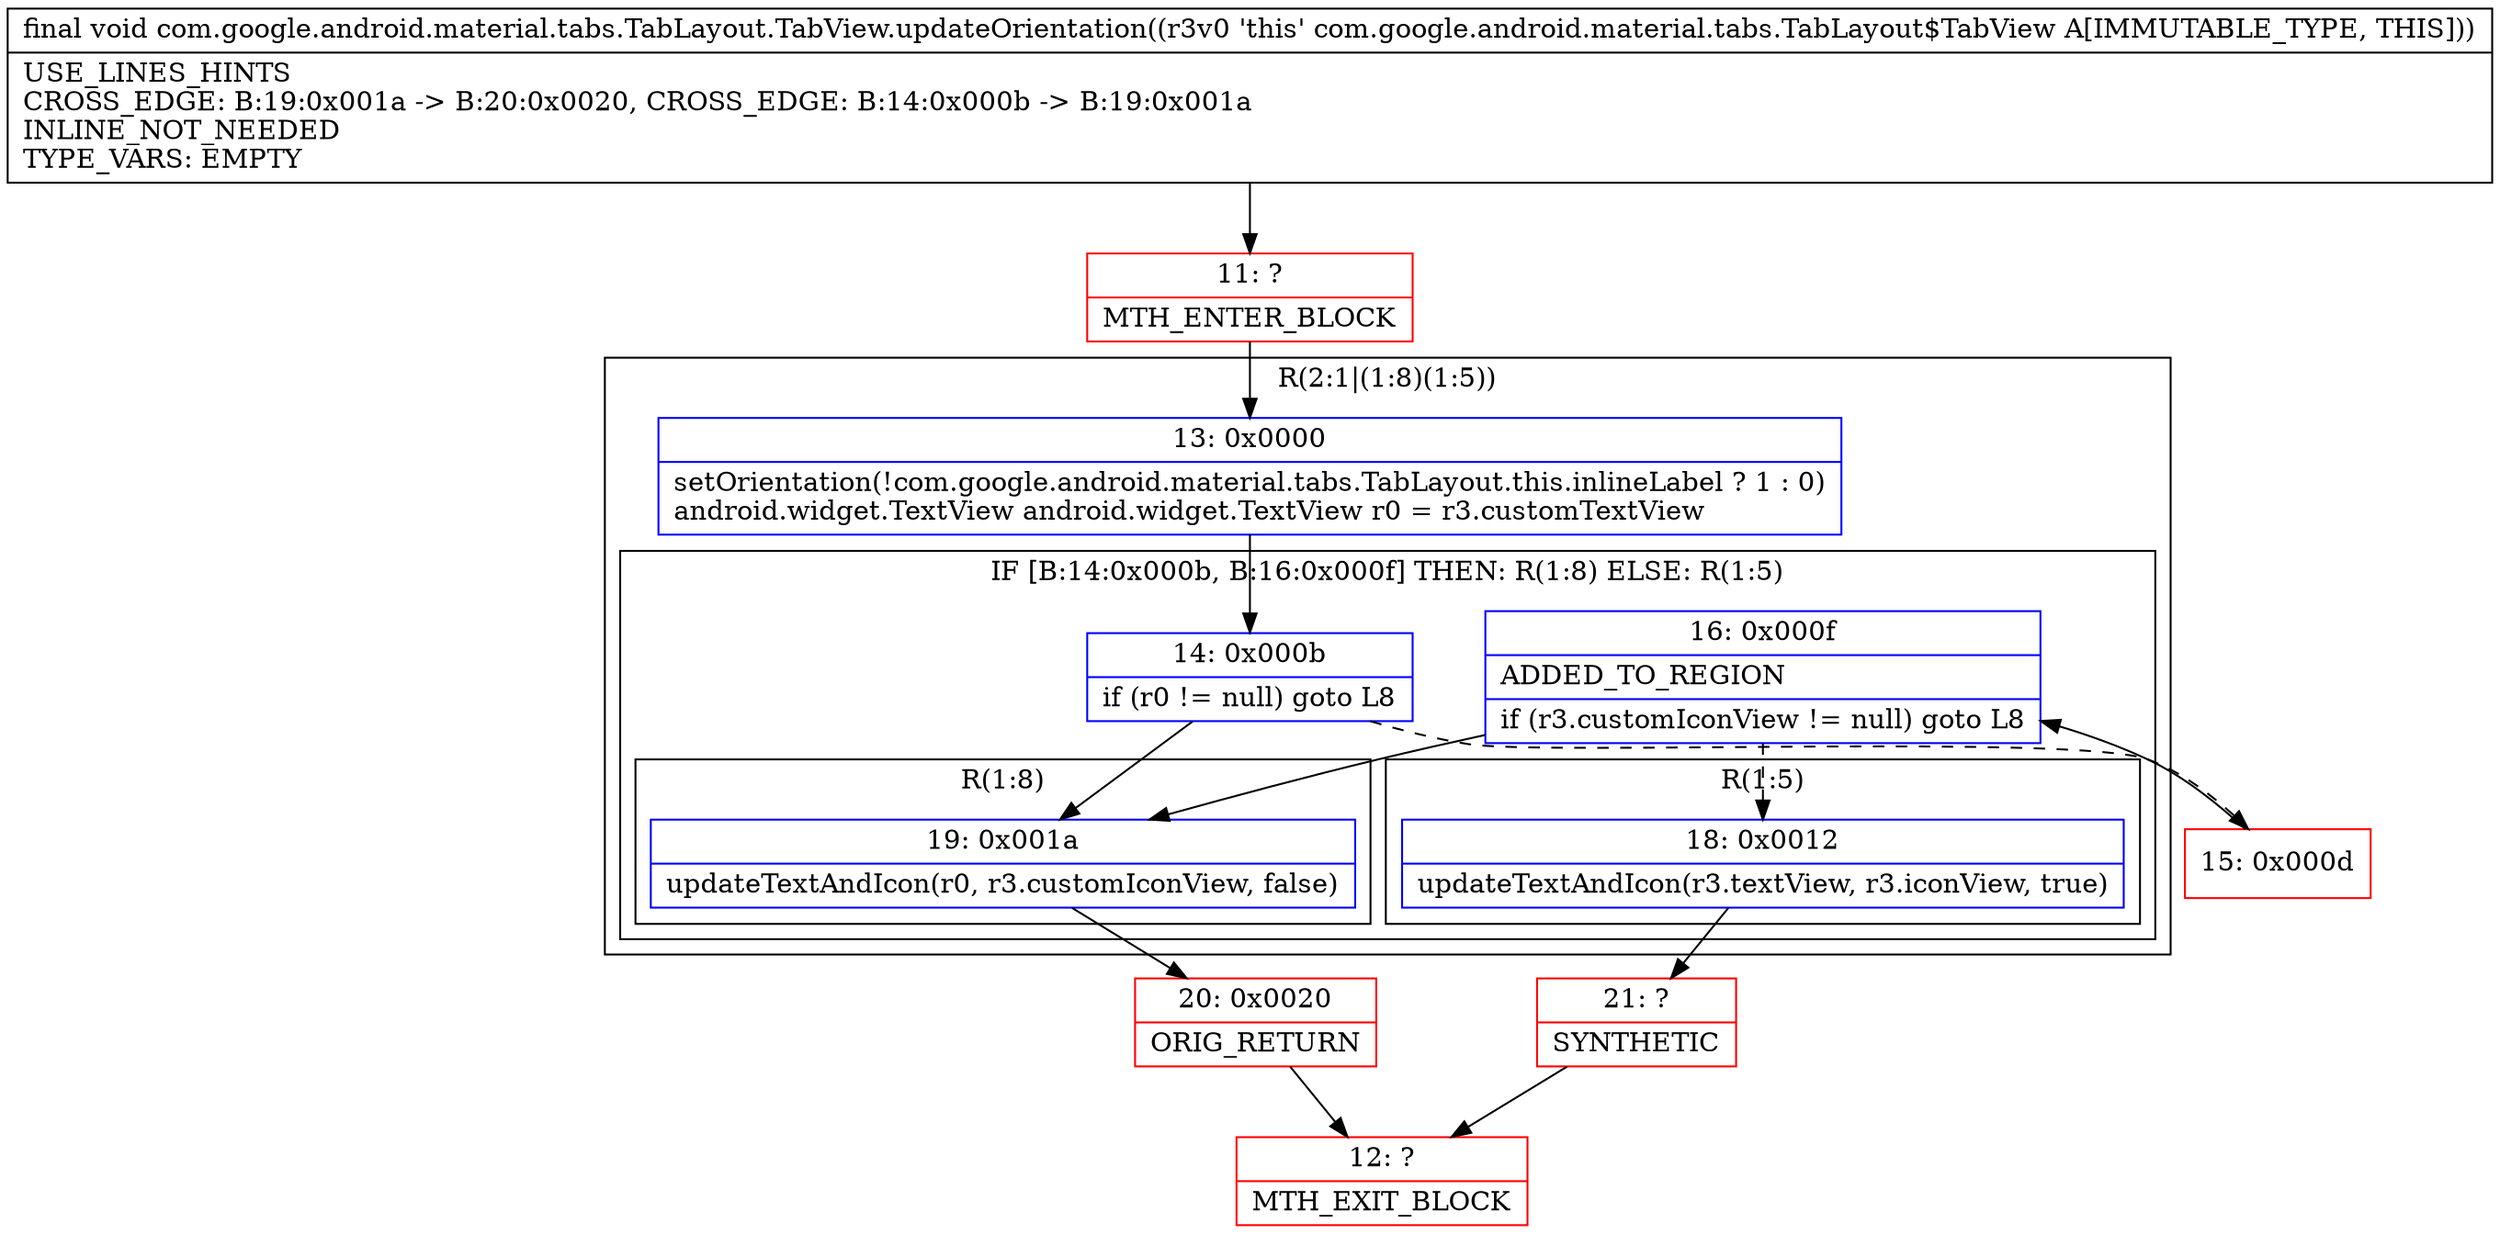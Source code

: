 digraph "CFG forcom.google.android.material.tabs.TabLayout.TabView.updateOrientation()V" {
subgraph cluster_Region_2097605257 {
label = "R(2:1|(1:8)(1:5))";
node [shape=record,color=blue];
Node_13 [shape=record,label="{13\:\ 0x0000|setOrientation(!com.google.android.material.tabs.TabLayout.this.inlineLabel ? 1 : 0)\landroid.widget.TextView android.widget.TextView r0 = r3.customTextView\l}"];
subgraph cluster_IfRegion_79417569 {
label = "IF [B:14:0x000b, B:16:0x000f] THEN: R(1:8) ELSE: R(1:5)";
node [shape=record,color=blue];
Node_14 [shape=record,label="{14\:\ 0x000b|if (r0 != null) goto L8\l}"];
Node_16 [shape=record,label="{16\:\ 0x000f|ADDED_TO_REGION\l|if (r3.customIconView != null) goto L8\l}"];
subgraph cluster_Region_967800372 {
label = "R(1:8)";
node [shape=record,color=blue];
Node_19 [shape=record,label="{19\:\ 0x001a|updateTextAndIcon(r0, r3.customIconView, false)\l}"];
}
subgraph cluster_Region_1800188519 {
label = "R(1:5)";
node [shape=record,color=blue];
Node_18 [shape=record,label="{18\:\ 0x0012|updateTextAndIcon(r3.textView, r3.iconView, true)\l}"];
}
}
}
Node_11 [shape=record,color=red,label="{11\:\ ?|MTH_ENTER_BLOCK\l}"];
Node_15 [shape=record,color=red,label="{15\:\ 0x000d}"];
Node_21 [shape=record,color=red,label="{21\:\ ?|SYNTHETIC\l}"];
Node_12 [shape=record,color=red,label="{12\:\ ?|MTH_EXIT_BLOCK\l}"];
Node_20 [shape=record,color=red,label="{20\:\ 0x0020|ORIG_RETURN\l}"];
MethodNode[shape=record,label="{final void com.google.android.material.tabs.TabLayout.TabView.updateOrientation((r3v0 'this' com.google.android.material.tabs.TabLayout$TabView A[IMMUTABLE_TYPE, THIS]))  | USE_LINES_HINTS\lCROSS_EDGE: B:19:0x001a \-\> B:20:0x0020, CROSS_EDGE: B:14:0x000b \-\> B:19:0x001a\lINLINE_NOT_NEEDED\lTYPE_VARS: EMPTY\l}"];
MethodNode -> Node_11;Node_13 -> Node_14;
Node_14 -> Node_15[style=dashed];
Node_14 -> Node_19;
Node_16 -> Node_18[style=dashed];
Node_16 -> Node_19;
Node_19 -> Node_20;
Node_18 -> Node_21;
Node_11 -> Node_13;
Node_15 -> Node_16;
Node_21 -> Node_12;
Node_20 -> Node_12;
}

